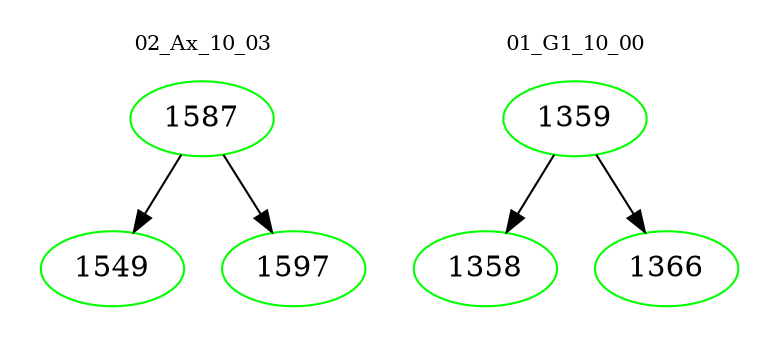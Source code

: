 digraph{
subgraph cluster_0 {
color = white
label = "02_Ax_10_03";
fontsize=10;
T0_1587 [label="1587", color="green"]
T0_1587 -> T0_1549 [color="black"]
T0_1549 [label="1549", color="green"]
T0_1587 -> T0_1597 [color="black"]
T0_1597 [label="1597", color="green"]
}
subgraph cluster_1 {
color = white
label = "01_G1_10_00";
fontsize=10;
T1_1359 [label="1359", color="green"]
T1_1359 -> T1_1358 [color="black"]
T1_1358 [label="1358", color="green"]
T1_1359 -> T1_1366 [color="black"]
T1_1366 [label="1366", color="green"]
}
}
